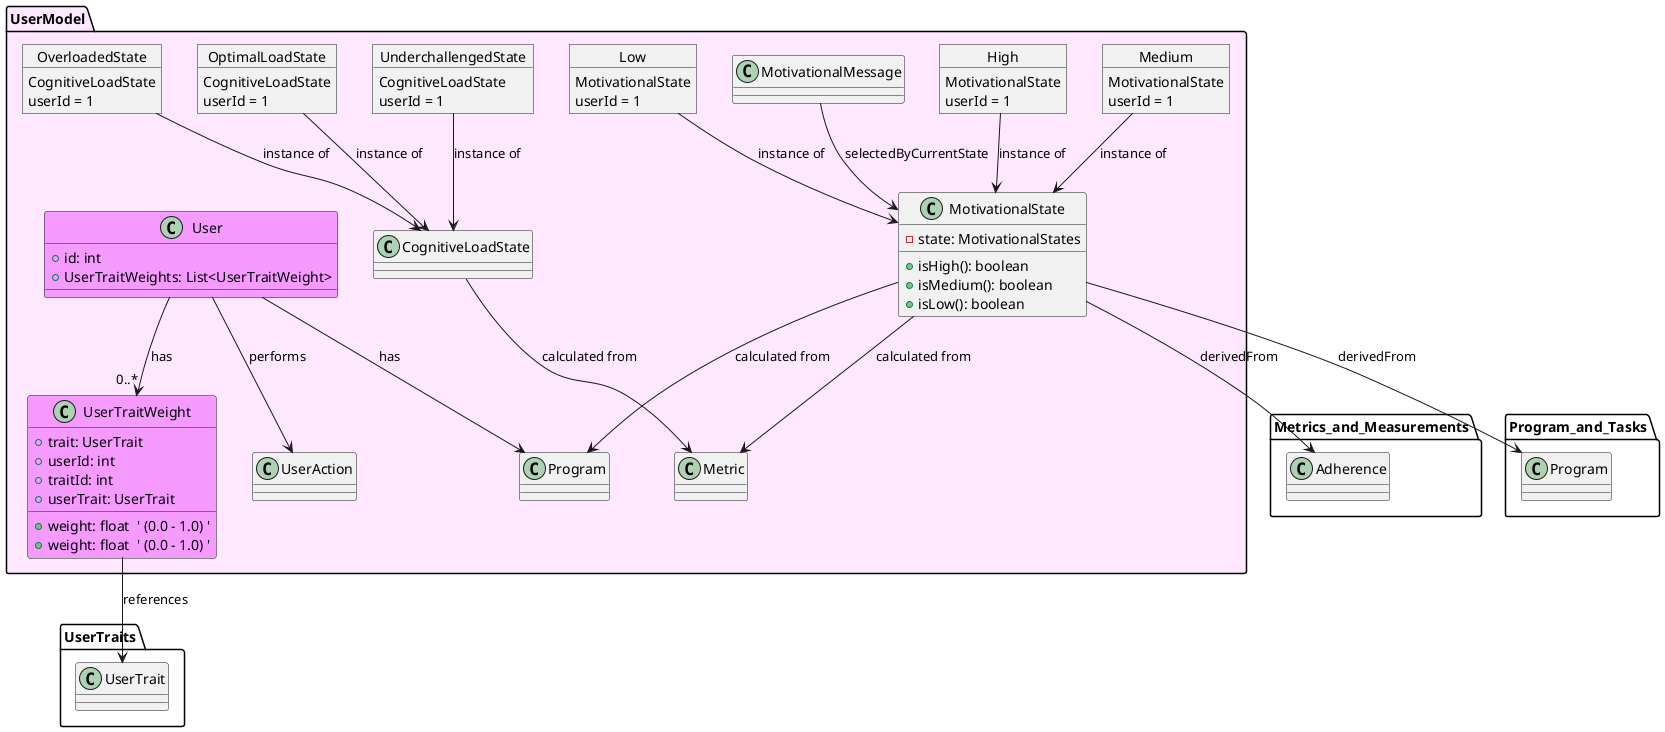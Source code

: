 @startuml
package UserModel #fde8ffff {

  class User #f59bff {
    +id: int
    +UserTraitWeights: List<UserTraitWeight>
  }

  User --> Program : "has"
  User --> UserAction : "performs"

  class MotivationalState { 
    - state: MotivationalStates
    + isHigh(): boolean
    + isMedium(): boolean
    + isLow(): boolean
  }

  MotivationalState --> Metric : "calculated from"
  MotivationalState --> Program : "calculated from"
  MotivationalMessage --> MotivationalState : "selectedByCurrentState"

  object Low
  Low : MotivationalState
  Low : userId = 1
  Low --> MotivationalState : "instance of"

  object Medium
  Medium : MotivationalState
  Medium : userId = 1
  Medium --> MotivationalState : "instance of"

  object High
  High : MotivationalState
  High : userId = 1
  High --> MotivationalState : "instance of"


  class CognitiveLoadState {
  }

  CognitiveLoadState --> Metric : "calculated from"

  object UnderchallengedState
  UnderchallengedState : CognitiveLoadState
  UnderchallengedState : userId = 1
  UnderchallengedState --> CognitiveLoadState : "instance of"

  object OptimalLoadState
  OptimalLoadState : CognitiveLoadState
  OptimalLoadState : userId = 1
  OptimalLoadState --> CognitiveLoadState : "instance of"

  object OverloadedState
  OverloadedState : CognitiveLoadState
  OverloadedState : userId = 1
  OverloadedState --> CognitiveLoadState : "instance of"

  class UserTraitWeight #f59bff {
    +trait: UserTrait
    +weight: float  ' (0.0 – 1.0) '
  }

  User --> "0..*" UserTraitWeight : "has"

  class UserTraitWeight #f59bff{
    +userId: int
    +traitId: int
    +userTrait: UserTrait
    +weight: float  ' (0.0 – 1.0) '
  }
}
UserModel.UserTraitWeight --> UserTraits.UserTrait : "references"
UserModel.MotivationalState --> Metrics_and_Measurements.Adherence : "derivedFrom"
UserModel.MotivationalState --> Program_and_Tasks.Program : "derivedFrom"
@enduml